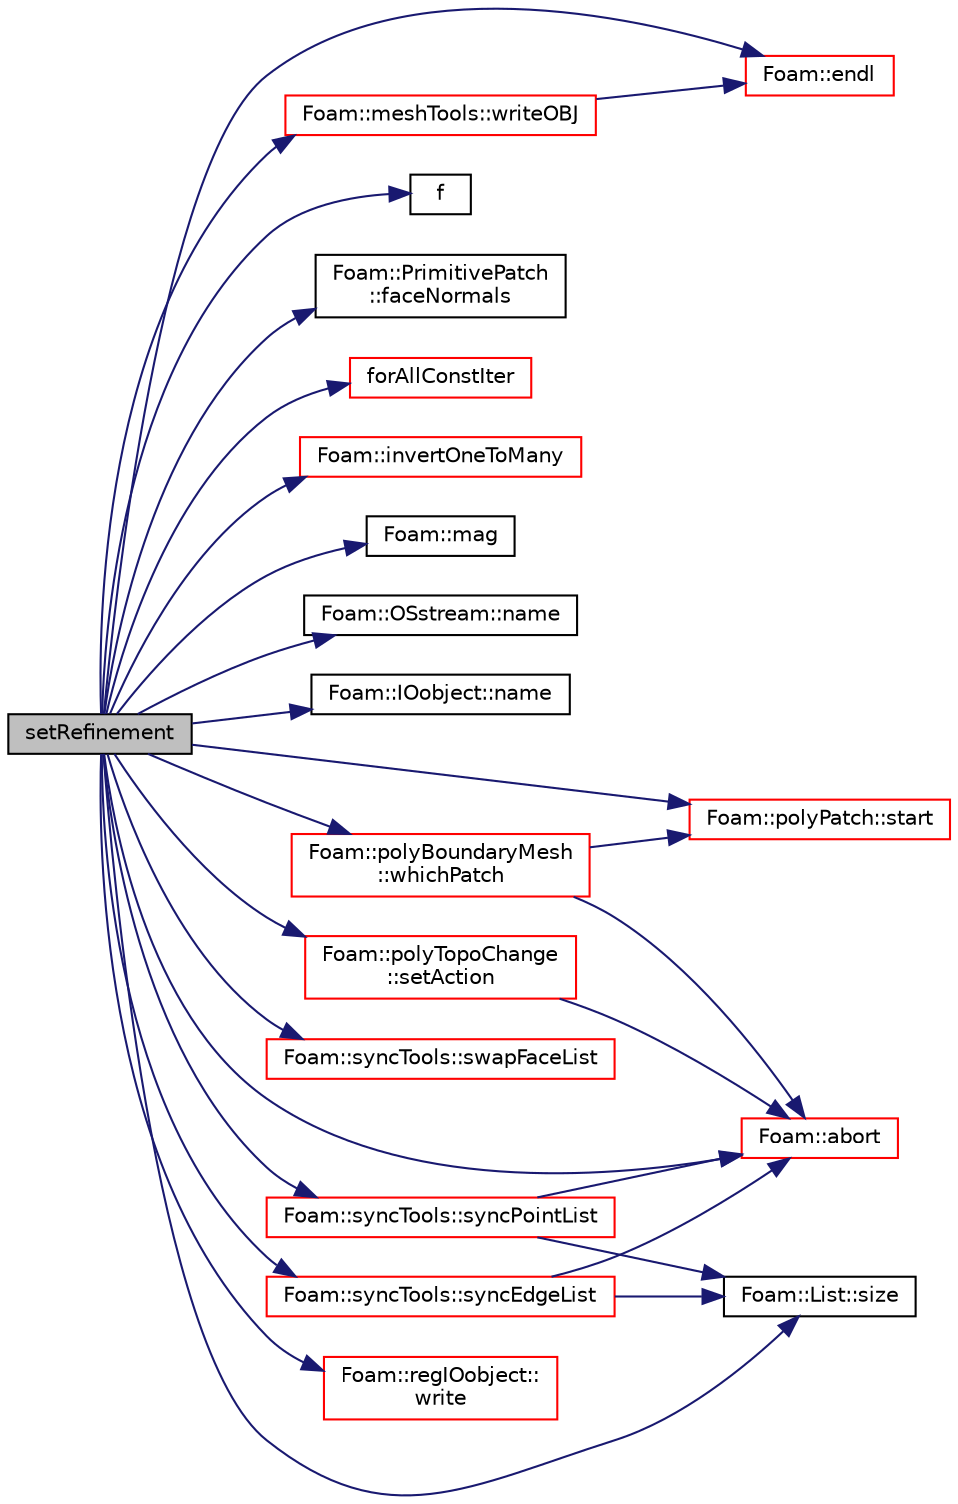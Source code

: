 digraph "setRefinement"
{
  bgcolor="transparent";
  edge [fontname="Helvetica",fontsize="10",labelfontname="Helvetica",labelfontsize="10"];
  node [fontname="Helvetica",fontsize="10",shape=record];
  rankdir="LR";
  Node986 [label="setRefinement",height=0.2,width=0.4,color="black", fillcolor="grey75", style="filled", fontcolor="black"];
  Node986 -> Node987 [color="midnightblue",fontsize="10",style="solid",fontname="Helvetica"];
  Node987 [label="Foam::abort",height=0.2,width=0.4,color="red",URL="$a21851.html#a447107a607d03e417307c203fa5fb44b"];
  Node986 -> Node994 [color="midnightblue",fontsize="10",style="solid",fontname="Helvetica"];
  Node994 [label="Foam::endl",height=0.2,width=0.4,color="red",URL="$a21851.html#a2db8fe02a0d3909e9351bb4275b23ce4",tooltip="Add newline and flush stream. "];
  Node986 -> Node1032 [color="midnightblue",fontsize="10",style="solid",fontname="Helvetica"];
  Node1032 [label="f",height=0.2,width=0.4,color="black",URL="$a18335.html#a888be93833ac7a23170555c69c690288"];
  Node986 -> Node1033 [color="midnightblue",fontsize="10",style="solid",fontname="Helvetica"];
  Node1033 [label="Foam::PrimitivePatch\l::faceNormals",height=0.2,width=0.4,color="black",URL="$a28693.html#ad96a54bba336ea57f59f0da350d3c265",tooltip="Return face normals for patch. "];
  Node986 -> Node1034 [color="midnightblue",fontsize="10",style="solid",fontname="Helvetica"];
  Node1034 [label="forAllConstIter",height=0.2,width=0.4,color="red",URL="$a39311.html#ae21e2836509b0fa7f7cedf6493b11b09"];
  Node986 -> Node1285 [color="midnightblue",fontsize="10",style="solid",fontname="Helvetica"];
  Node1285 [label="Foam::invertOneToMany",height=0.2,width=0.4,color="red",URL="$a21851.html#a5da5e7d950073675f3b3d26323a640db",tooltip="Invert one-to-many map. Unmapped elements will be size 0. "];
  Node986 -> Node1099 [color="midnightblue",fontsize="10",style="solid",fontname="Helvetica"];
  Node1099 [label="Foam::mag",height=0.2,width=0.4,color="black",URL="$a21851.html#a929da2a3fdcf3dacbbe0487d3a330dae"];
  Node986 -> Node1286 [color="midnightblue",fontsize="10",style="solid",fontname="Helvetica"];
  Node1286 [label="Foam::OSstream::name",height=0.2,width=0.4,color="black",URL="$a27397.html#a41b2d01e5fd6e1bc71a895d8b8a86308",tooltip="Return the name of the stream. "];
  Node986 -> Node1053 [color="midnightblue",fontsize="10",style="solid",fontname="Helvetica"];
  Node1053 [label="Foam::IOobject::name",height=0.2,width=0.4,color="black",URL="$a27249.html#acc80e00a8ac919288fb55bd14cc88bf6",tooltip="Return name. "];
  Node986 -> Node1287 [color="midnightblue",fontsize="10",style="solid",fontname="Helvetica"];
  Node1287 [label="Foam::polyTopoChange\l::setAction",height=0.2,width=0.4,color="red",URL="$a22449.html#a40a23962b792d24f4cb999f5b55aece2",tooltip="For compatibility with polyTopoChange: set topological action. "];
  Node1287 -> Node987 [color="midnightblue",fontsize="10",style="solid",fontname="Helvetica"];
  Node986 -> Node1087 [color="midnightblue",fontsize="10",style="solid",fontname="Helvetica"];
  Node1087 [label="Foam::List::size",height=0.2,width=0.4,color="black",URL="$a26833.html#a8a5f6fa29bd4b500caf186f60245b384",tooltip="Override size to be inconsistent with allocated storage. "];
  Node986 -> Node1383 [color="midnightblue",fontsize="10",style="solid",fontname="Helvetica"];
  Node1383 [label="Foam::polyPatch::start",height=0.2,width=0.4,color="red",URL="$a28633.html#a6bfd3e3abb11e98bdb4b98671cec1234",tooltip="Return start label of this patch in the polyMesh face list. "];
  Node986 -> Node1391 [color="midnightblue",fontsize="10",style="solid",fontname="Helvetica"];
  Node1391 [label="Foam::syncTools::swapFaceList",height=0.2,width=0.4,color="red",URL="$a28657.html#a0a2ccad77335dc7f9439d3933cf109e0",tooltip="Swap coupled face values. "];
  Node986 -> Node1442 [color="midnightblue",fontsize="10",style="solid",fontname="Helvetica"];
  Node1442 [label="Foam::syncTools::syncEdgeList",height=0.2,width=0.4,color="red",URL="$a28657.html#a5ed3e64d2ef89e3823674727ea1b3d58",tooltip="Synchronize values on all mesh edges. "];
  Node1442 -> Node1087 [color="midnightblue",fontsize="10",style="solid",fontname="Helvetica"];
  Node1442 -> Node987 [color="midnightblue",fontsize="10",style="solid",fontname="Helvetica"];
  Node986 -> Node1440 [color="midnightblue",fontsize="10",style="solid",fontname="Helvetica"];
  Node1440 [label="Foam::syncTools::syncPointList",height=0.2,width=0.4,color="red",URL="$a28657.html#a197ed77a9101bdfb37253bd3f507c017",tooltip="Synchronize values on all mesh points. "];
  Node1440 -> Node1087 [color="midnightblue",fontsize="10",style="solid",fontname="Helvetica"];
  Node1440 -> Node987 [color="midnightblue",fontsize="10",style="solid",fontname="Helvetica"];
  Node986 -> Node1463 [color="midnightblue",fontsize="10",style="solid",fontname="Helvetica"];
  Node1463 [label="Foam::polyBoundaryMesh\l::whichPatch",height=0.2,width=0.4,color="red",URL="$a28557.html#aa2ff13fd90903c4f4cdfe81b48b2bb92",tooltip="Return patch index for a given face label. "];
  Node1463 -> Node987 [color="midnightblue",fontsize="10",style="solid",fontname="Helvetica"];
  Node1463 -> Node1383 [color="midnightblue",fontsize="10",style="solid",fontname="Helvetica"];
  Node986 -> Node1164 [color="midnightblue",fontsize="10",style="solid",fontname="Helvetica"];
  Node1164 [label="Foam::regIOobject::\lwrite",height=0.2,width=0.4,color="red",URL="$a27441.html#ad48b7b943e88478c15879659cce7aebc",tooltip="Write using setting from DB. "];
  Node986 -> Node1416 [color="midnightblue",fontsize="10",style="solid",fontname="Helvetica"];
  Node1416 [label="Foam::meshTools::writeOBJ",height=0.2,width=0.4,color="red",URL="$a21883.html#afd76c6ccc8ee4a5957f0232218167c17",tooltip="Write obj representation of point. "];
  Node1416 -> Node994 [color="midnightblue",fontsize="10",style="solid",fontname="Helvetica"];
}
